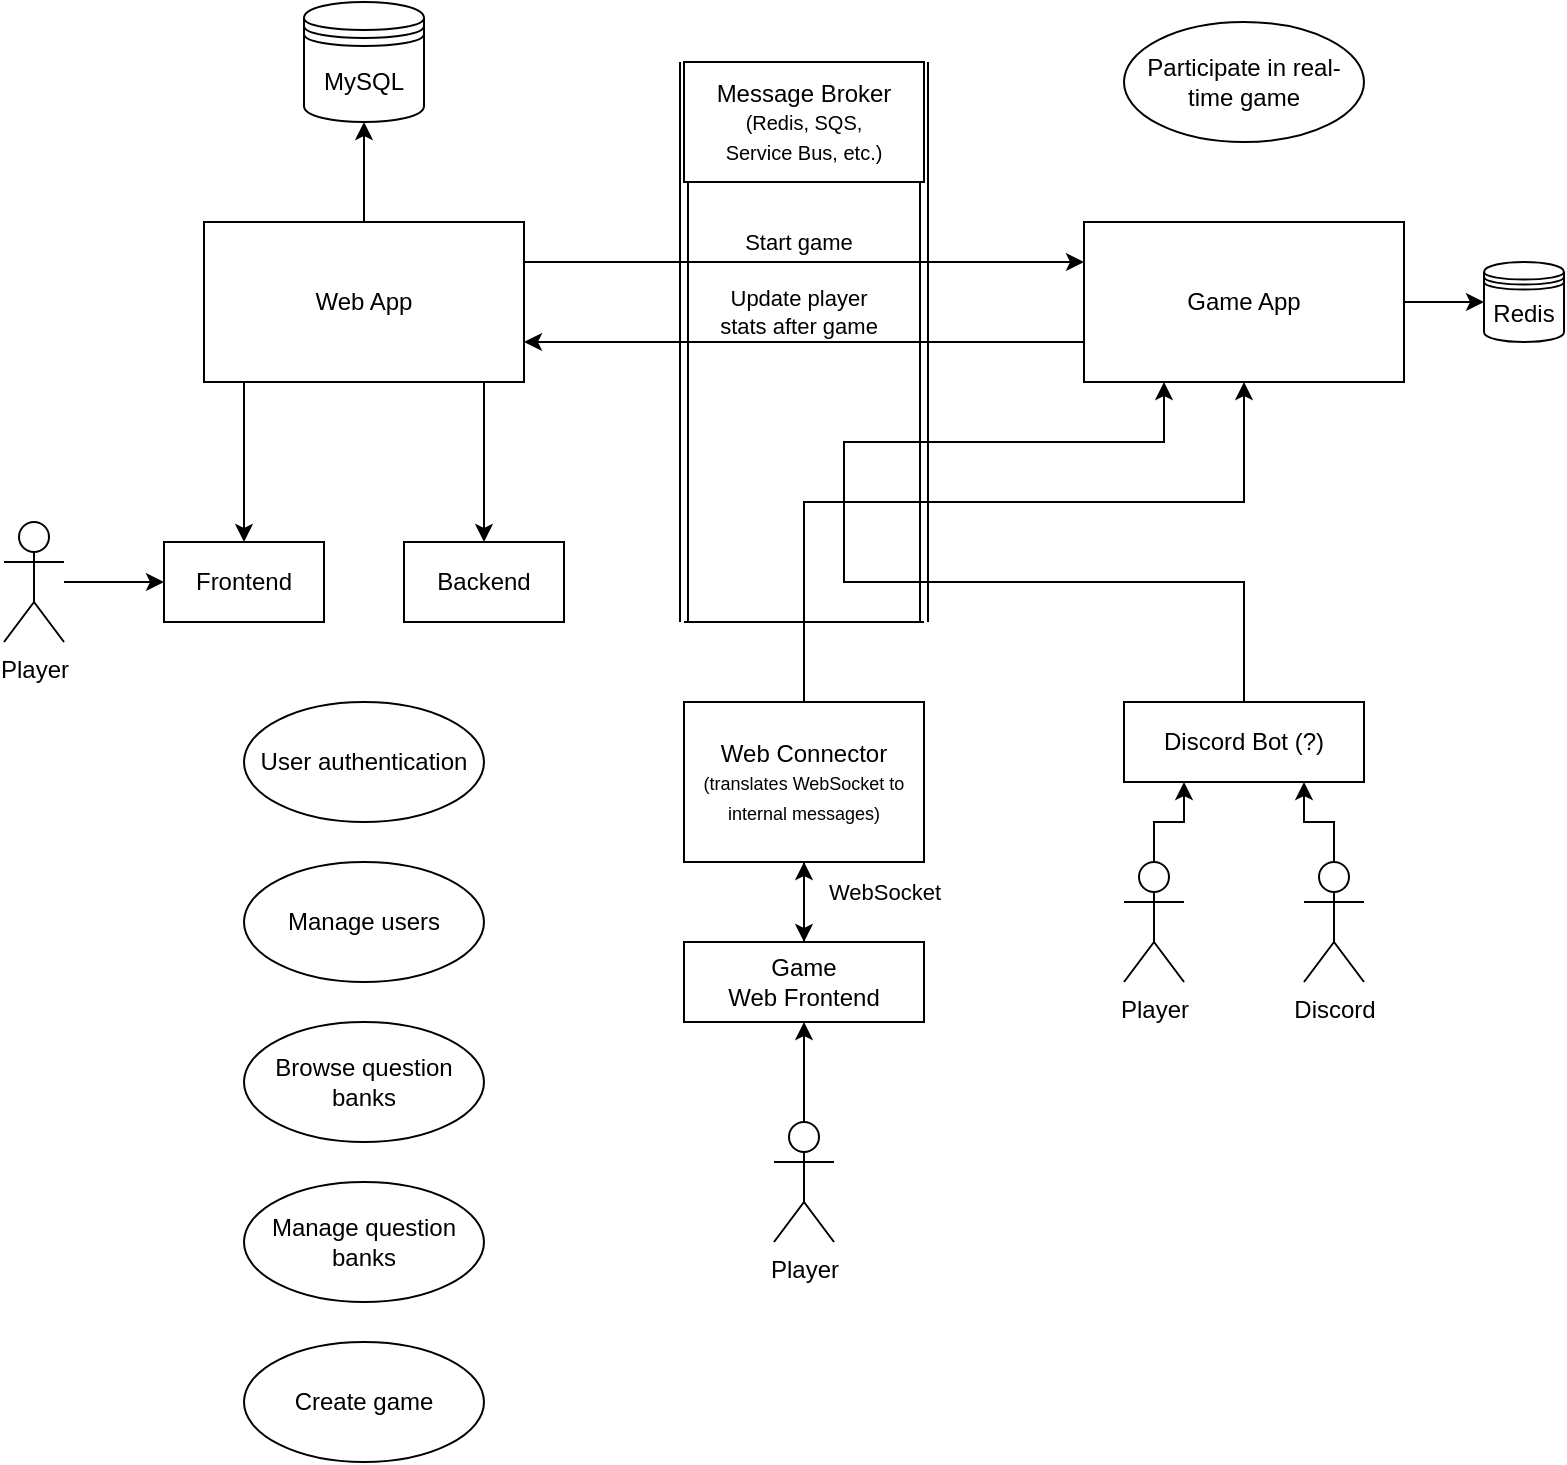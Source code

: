 <mxfile version="21.3.4" type="device">
  <diagram name="Architecture" id="CKOwGVDVk4OWQvsBjlr9">
    <mxGraphModel dx="1092" dy="474" grid="1" gridSize="10" guides="1" tooltips="1" connect="1" arrows="1" fold="1" page="1" pageScale="1" pageWidth="850" pageHeight="1100" math="0" shadow="0">
      <root>
        <mxCell id="0" />
        <mxCell id="1" parent="0" />
        <mxCell id="V2XP5RtjtoZQ21mpzTwn-7" style="edgeStyle=orthogonalEdgeStyle;rounded=0;orthogonalLoop=1;jettySize=auto;html=1;exitX=0.25;exitY=1;exitDx=0;exitDy=0;entryX=0.5;entryY=0;entryDx=0;entryDy=0;" edge="1" parent="1" source="V2XP5RtjtoZQ21mpzTwn-3" target="V2XP5RtjtoZQ21mpzTwn-5">
          <mxGeometry relative="1" as="geometry">
            <Array as="points">
              <mxPoint x="220" y="200" />
            </Array>
          </mxGeometry>
        </mxCell>
        <mxCell id="V2XP5RtjtoZQ21mpzTwn-8" style="edgeStyle=orthogonalEdgeStyle;rounded=0;orthogonalLoop=1;jettySize=auto;html=1;exitX=0.75;exitY=1;exitDx=0;exitDy=0;entryX=0.5;entryY=0;entryDx=0;entryDy=0;" edge="1" parent="1" source="V2XP5RtjtoZQ21mpzTwn-3" target="V2XP5RtjtoZQ21mpzTwn-6">
          <mxGeometry relative="1" as="geometry">
            <Array as="points">
              <mxPoint x="340" y="200" />
            </Array>
          </mxGeometry>
        </mxCell>
        <mxCell id="V2XP5RtjtoZQ21mpzTwn-10" style="edgeStyle=orthogonalEdgeStyle;rounded=0;orthogonalLoop=1;jettySize=auto;html=1;exitX=0.5;exitY=0;exitDx=0;exitDy=0;entryX=0.5;entryY=1;entryDx=0;entryDy=0;" edge="1" parent="1" source="V2XP5RtjtoZQ21mpzTwn-3" target="V2XP5RtjtoZQ21mpzTwn-9">
          <mxGeometry relative="1" as="geometry" />
        </mxCell>
        <mxCell id="V2XP5RtjtoZQ21mpzTwn-20" style="edgeStyle=orthogonalEdgeStyle;rounded=0;orthogonalLoop=1;jettySize=auto;html=1;exitX=1;exitY=0.25;exitDx=0;exitDy=0;entryX=0;entryY=0.25;entryDx=0;entryDy=0;" edge="1" parent="1" source="V2XP5RtjtoZQ21mpzTwn-3" target="V2XP5RtjtoZQ21mpzTwn-4">
          <mxGeometry relative="1" as="geometry" />
        </mxCell>
        <mxCell id="V2XP5RtjtoZQ21mpzTwn-22" value="Start game" style="edgeLabel;html=1;align=center;verticalAlign=middle;resizable=0;points=[];" vertex="1" connectable="0" parent="V2XP5RtjtoZQ21mpzTwn-20">
          <mxGeometry x="-0.189" relative="1" as="geometry">
            <mxPoint x="23" y="-10" as="offset" />
          </mxGeometry>
        </mxCell>
        <mxCell id="V2XP5RtjtoZQ21mpzTwn-3" value="Web App" style="rounded=0;whiteSpace=wrap;html=1;" vertex="1" parent="1">
          <mxGeometry x="200" y="120" width="160" height="80" as="geometry" />
        </mxCell>
        <mxCell id="V2XP5RtjtoZQ21mpzTwn-19" style="edgeStyle=orthogonalEdgeStyle;rounded=0;orthogonalLoop=1;jettySize=auto;html=1;exitX=1;exitY=0.5;exitDx=0;exitDy=0;entryX=0;entryY=0.5;entryDx=0;entryDy=0;" edge="1" parent="1" source="V2XP5RtjtoZQ21mpzTwn-4" target="V2XP5RtjtoZQ21mpzTwn-18">
          <mxGeometry relative="1" as="geometry" />
        </mxCell>
        <mxCell id="V2XP5RtjtoZQ21mpzTwn-23" style="edgeStyle=orthogonalEdgeStyle;rounded=0;orthogonalLoop=1;jettySize=auto;html=1;exitX=0;exitY=0.75;exitDx=0;exitDy=0;entryX=1;entryY=0.75;entryDx=0;entryDy=0;" edge="1" parent="1" source="V2XP5RtjtoZQ21mpzTwn-4" target="V2XP5RtjtoZQ21mpzTwn-3">
          <mxGeometry relative="1" as="geometry" />
        </mxCell>
        <mxCell id="V2XP5RtjtoZQ21mpzTwn-24" value="Update player&lt;br&gt;stats after game" style="edgeLabel;html=1;align=center;verticalAlign=middle;resizable=0;points=[];" vertex="1" connectable="0" parent="V2XP5RtjtoZQ21mpzTwn-23">
          <mxGeometry x="0.133" y="-3" relative="1" as="geometry">
            <mxPoint x="15" y="-12" as="offset" />
          </mxGeometry>
        </mxCell>
        <mxCell id="V2XP5RtjtoZQ21mpzTwn-4" value="Game App" style="rounded=0;whiteSpace=wrap;html=1;" vertex="1" parent="1">
          <mxGeometry x="640" y="120" width="160" height="80" as="geometry" />
        </mxCell>
        <mxCell id="V2XP5RtjtoZQ21mpzTwn-5" value="Frontend" style="rounded=0;whiteSpace=wrap;html=1;" vertex="1" parent="1">
          <mxGeometry x="180" y="280" width="80" height="40" as="geometry" />
        </mxCell>
        <mxCell id="V2XP5RtjtoZQ21mpzTwn-6" value="Backend" style="rounded=0;whiteSpace=wrap;html=1;" vertex="1" parent="1">
          <mxGeometry x="300" y="280" width="80" height="40" as="geometry" />
        </mxCell>
        <mxCell id="V2XP5RtjtoZQ21mpzTwn-9" value="MySQL" style="shape=datastore;whiteSpace=wrap;html=1;" vertex="1" parent="1">
          <mxGeometry x="250" y="10" width="60" height="60" as="geometry" />
        </mxCell>
        <mxCell id="V2XP5RtjtoZQ21mpzTwn-11" value="User authentication" style="ellipse;whiteSpace=wrap;html=1;" vertex="1" parent="1">
          <mxGeometry x="220" y="360" width="120" height="60" as="geometry" />
        </mxCell>
        <mxCell id="V2XP5RtjtoZQ21mpzTwn-12" value="Manage users" style="ellipse;whiteSpace=wrap;html=1;" vertex="1" parent="1">
          <mxGeometry x="220" y="440" width="120" height="60" as="geometry" />
        </mxCell>
        <mxCell id="V2XP5RtjtoZQ21mpzTwn-13" value="Manage question banks" style="ellipse;whiteSpace=wrap;html=1;" vertex="1" parent="1">
          <mxGeometry x="220" y="600" width="120" height="60" as="geometry" />
        </mxCell>
        <mxCell id="V2XP5RtjtoZQ21mpzTwn-14" value="Browse question banks" style="ellipse;whiteSpace=wrap;html=1;" vertex="1" parent="1">
          <mxGeometry x="220" y="520" width="120" height="60" as="geometry" />
        </mxCell>
        <mxCell id="V2XP5RtjtoZQ21mpzTwn-15" value="Create game" style="ellipse;whiteSpace=wrap;html=1;" vertex="1" parent="1">
          <mxGeometry x="220" y="680" width="120" height="60" as="geometry" />
        </mxCell>
        <mxCell id="V2XP5RtjtoZQ21mpzTwn-17" value="Participate in real-time game" style="ellipse;whiteSpace=wrap;html=1;" vertex="1" parent="1">
          <mxGeometry x="660" y="20" width="120" height="60" as="geometry" />
        </mxCell>
        <mxCell id="V2XP5RtjtoZQ21mpzTwn-18" value="Redis" style="shape=datastore;whiteSpace=wrap;html=1;" vertex="1" parent="1">
          <mxGeometry x="840" y="140" width="40" height="40" as="geometry" />
        </mxCell>
        <mxCell id="V2XP5RtjtoZQ21mpzTwn-25" value="" style="shape=link;html=1;rounded=0;" edge="1" parent="1">
          <mxGeometry width="100" relative="1" as="geometry">
            <mxPoint x="440" y="320" as="sourcePoint" />
            <mxPoint x="440" y="40" as="targetPoint" />
          </mxGeometry>
        </mxCell>
        <mxCell id="V2XP5RtjtoZQ21mpzTwn-26" value="" style="shape=link;html=1;rounded=0;" edge="1" parent="1">
          <mxGeometry width="100" relative="1" as="geometry">
            <mxPoint x="560" y="320" as="sourcePoint" />
            <mxPoint x="560" y="40" as="targetPoint" />
          </mxGeometry>
        </mxCell>
        <mxCell id="V2XP5RtjtoZQ21mpzTwn-27" value="Message Broker&lt;br&gt;&lt;font style=&quot;font-size: 10px;&quot;&gt;(Redis, SQS,&lt;br&gt;Service Bus, etc.)&lt;/font&gt;" style="rounded=0;whiteSpace=wrap;html=1;" vertex="1" parent="1">
          <mxGeometry x="440" y="40" width="120" height="60" as="geometry" />
        </mxCell>
        <mxCell id="V2XP5RtjtoZQ21mpzTwn-28" value="" style="endArrow=none;html=1;rounded=0;" edge="1" parent="1">
          <mxGeometry width="50" height="50" relative="1" as="geometry">
            <mxPoint x="440" y="320" as="sourcePoint" />
            <mxPoint x="560" y="320" as="targetPoint" />
          </mxGeometry>
        </mxCell>
        <mxCell id="V2XP5RtjtoZQ21mpzTwn-31" style="edgeStyle=orthogonalEdgeStyle;rounded=0;orthogonalLoop=1;jettySize=auto;html=1;exitX=0.5;exitY=0;exitDx=0;exitDy=0;entryX=0.5;entryY=1;entryDx=0;entryDy=0;" edge="1" parent="1" source="V2XP5RtjtoZQ21mpzTwn-29" target="V2XP5RtjtoZQ21mpzTwn-30">
          <mxGeometry relative="1" as="geometry" />
        </mxCell>
        <mxCell id="V2XP5RtjtoZQ21mpzTwn-29" value="Game&lt;br&gt;Web Frontend" style="rounded=0;whiteSpace=wrap;html=1;" vertex="1" parent="1">
          <mxGeometry x="440" y="480" width="120" height="40" as="geometry" />
        </mxCell>
        <mxCell id="V2XP5RtjtoZQ21mpzTwn-32" style="edgeStyle=orthogonalEdgeStyle;rounded=0;orthogonalLoop=1;jettySize=auto;html=1;exitX=0.5;exitY=1;exitDx=0;exitDy=0;entryX=0.5;entryY=0;entryDx=0;entryDy=0;" edge="1" parent="1" source="V2XP5RtjtoZQ21mpzTwn-30" target="V2XP5RtjtoZQ21mpzTwn-29">
          <mxGeometry relative="1" as="geometry" />
        </mxCell>
        <mxCell id="V2XP5RtjtoZQ21mpzTwn-33" value="WebSocket" style="edgeLabel;html=1;align=center;verticalAlign=middle;resizable=0;points=[];" vertex="1" connectable="0" parent="V2XP5RtjtoZQ21mpzTwn-32">
          <mxGeometry x="0.233" y="2" relative="1" as="geometry">
            <mxPoint x="38" y="-10" as="offset" />
          </mxGeometry>
        </mxCell>
        <mxCell id="V2XP5RtjtoZQ21mpzTwn-34" style="edgeStyle=orthogonalEdgeStyle;rounded=0;orthogonalLoop=1;jettySize=auto;html=1;exitX=0.5;exitY=0;exitDx=0;exitDy=0;entryX=0.5;entryY=1;entryDx=0;entryDy=0;" edge="1" parent="1" source="V2XP5RtjtoZQ21mpzTwn-30" target="V2XP5RtjtoZQ21mpzTwn-4">
          <mxGeometry relative="1" as="geometry">
            <Array as="points">
              <mxPoint x="500" y="260" />
              <mxPoint x="720" y="260" />
            </Array>
          </mxGeometry>
        </mxCell>
        <mxCell id="V2XP5RtjtoZQ21mpzTwn-30" value="Web Connector&lt;br&gt;&lt;font style=&quot;font-size: 9px;&quot;&gt;(translates WebSocket to internal messages)&lt;/font&gt;" style="rounded=0;whiteSpace=wrap;html=1;" vertex="1" parent="1">
          <mxGeometry x="440" y="360" width="120" height="80" as="geometry" />
        </mxCell>
        <mxCell id="V2XP5RtjtoZQ21mpzTwn-54" style="edgeStyle=orthogonalEdgeStyle;rounded=0;orthogonalLoop=1;jettySize=auto;html=1;exitX=0.5;exitY=0;exitDx=0;exitDy=0;entryX=0.25;entryY=1;entryDx=0;entryDy=0;" edge="1" parent="1" source="V2XP5RtjtoZQ21mpzTwn-35" target="V2XP5RtjtoZQ21mpzTwn-4">
          <mxGeometry relative="1" as="geometry">
            <Array as="points">
              <mxPoint x="720" y="300" />
              <mxPoint x="520" y="300" />
              <mxPoint x="520" y="230" />
              <mxPoint x="680" y="230" />
            </Array>
          </mxGeometry>
        </mxCell>
        <mxCell id="V2XP5RtjtoZQ21mpzTwn-35" value="Discord Bot (?)" style="rounded=0;whiteSpace=wrap;html=1;" vertex="1" parent="1">
          <mxGeometry x="660" y="360" width="120" height="40" as="geometry" />
        </mxCell>
        <mxCell id="V2XP5RtjtoZQ21mpzTwn-44" style="edgeStyle=orthogonalEdgeStyle;rounded=0;orthogonalLoop=1;jettySize=auto;html=1;entryX=0;entryY=0.5;entryDx=0;entryDy=0;" edge="1" parent="1" source="V2XP5RtjtoZQ21mpzTwn-37" target="V2XP5RtjtoZQ21mpzTwn-5">
          <mxGeometry relative="1" as="geometry" />
        </mxCell>
        <mxCell id="V2XP5RtjtoZQ21mpzTwn-37" value="Player" style="shape=umlActor;verticalLabelPosition=bottom;verticalAlign=top;html=1;outlineConnect=0;" vertex="1" parent="1">
          <mxGeometry x="100" y="270" width="30" height="60" as="geometry" />
        </mxCell>
        <mxCell id="V2XP5RtjtoZQ21mpzTwn-49" style="edgeStyle=orthogonalEdgeStyle;rounded=0;orthogonalLoop=1;jettySize=auto;html=1;entryX=0.5;entryY=1;entryDx=0;entryDy=0;" edge="1" parent="1" source="V2XP5RtjtoZQ21mpzTwn-45" target="V2XP5RtjtoZQ21mpzTwn-29">
          <mxGeometry relative="1" as="geometry" />
        </mxCell>
        <mxCell id="V2XP5RtjtoZQ21mpzTwn-45" value="Player" style="shape=umlActor;verticalLabelPosition=bottom;verticalAlign=top;html=1;outlineConnect=0;" vertex="1" parent="1">
          <mxGeometry x="485" y="570" width="30" height="60" as="geometry" />
        </mxCell>
        <mxCell id="V2XP5RtjtoZQ21mpzTwn-52" style="edgeStyle=orthogonalEdgeStyle;rounded=0;orthogonalLoop=1;jettySize=auto;html=1;entryX=0.25;entryY=1;entryDx=0;entryDy=0;" edge="1" parent="1" source="V2XP5RtjtoZQ21mpzTwn-50" target="V2XP5RtjtoZQ21mpzTwn-35">
          <mxGeometry relative="1" as="geometry" />
        </mxCell>
        <mxCell id="V2XP5RtjtoZQ21mpzTwn-50" value="Player" style="shape=umlActor;verticalLabelPosition=bottom;verticalAlign=top;html=1;outlineConnect=0;" vertex="1" parent="1">
          <mxGeometry x="660" y="440" width="30" height="60" as="geometry" />
        </mxCell>
        <mxCell id="V2XP5RtjtoZQ21mpzTwn-53" style="edgeStyle=orthogonalEdgeStyle;rounded=0;orthogonalLoop=1;jettySize=auto;html=1;entryX=0.75;entryY=1;entryDx=0;entryDy=0;" edge="1" parent="1" source="V2XP5RtjtoZQ21mpzTwn-51" target="V2XP5RtjtoZQ21mpzTwn-35">
          <mxGeometry relative="1" as="geometry" />
        </mxCell>
        <mxCell id="V2XP5RtjtoZQ21mpzTwn-51" value="Discord" style="shape=umlActor;verticalLabelPosition=bottom;verticalAlign=top;html=1;outlineConnect=0;" vertex="1" parent="1">
          <mxGeometry x="750" y="440" width="30" height="60" as="geometry" />
        </mxCell>
      </root>
    </mxGraphModel>
  </diagram>
</mxfile>
